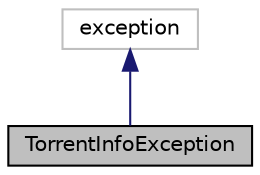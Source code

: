 digraph "TorrentInfoException"
{
  edge [fontname="Helvetica",fontsize="10",labelfontname="Helvetica",labelfontsize="10"];
  node [fontname="Helvetica",fontsize="10",shape=record];
  Node36 [label="TorrentInfoException",height=0.2,width=0.4,color="black", fillcolor="grey75", style="filled", fontcolor="black"];
  Node37 -> Node36 [dir="back",color="midnightblue",fontsize="10",style="solid",fontname="Helvetica"];
  Node37 [label="exception",height=0.2,width=0.4,color="grey75", fillcolor="white", style="filled"];
}
